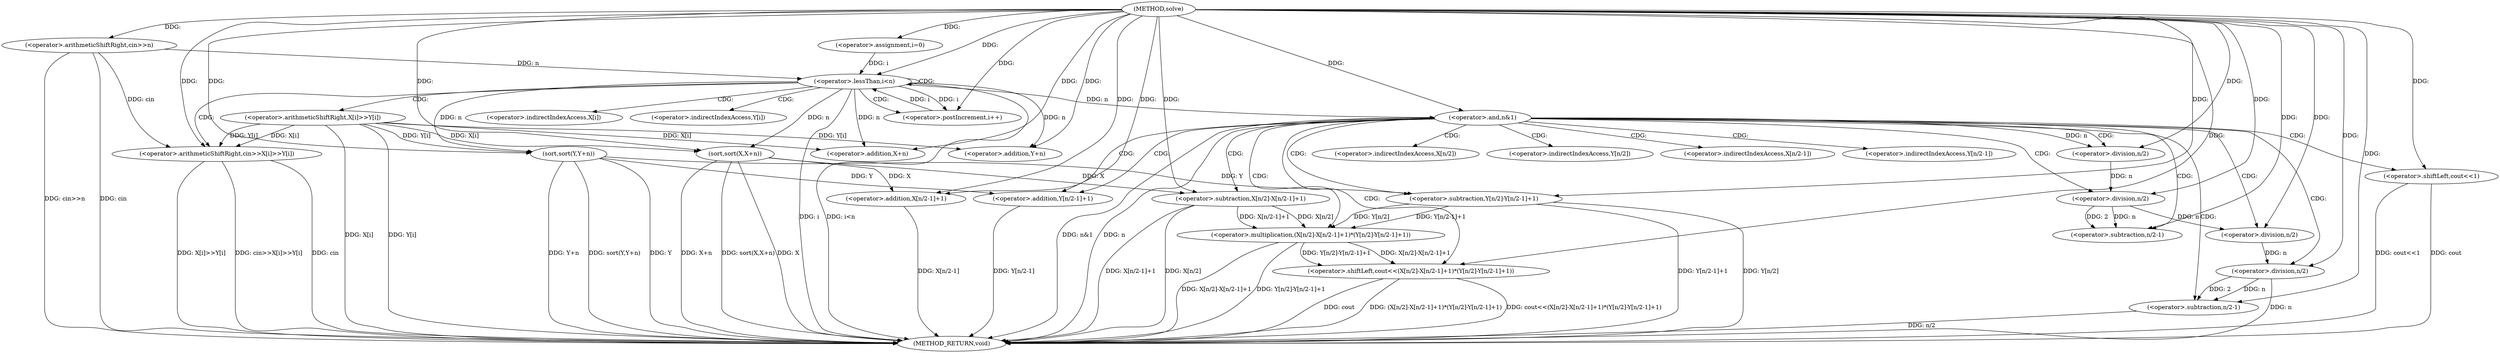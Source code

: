 digraph "solve" {  
"1000102" [label = "(METHOD,solve)" ]
"1000180" [label = "(METHOD_RETURN,void)" ]
"1000105" [label = "(<operator>.arithmeticShiftRight,cin>>n)" ]
"1000129" [label = "(sort,sort(X,X+n))" ]
"1000134" [label = "(sort,sort(Y,Y+n))" ]
"1000112" [label = "(<operator>.assignment,i=0)" ]
"1000115" [label = "(<operator>.lessThan,i<n)" ]
"1000118" [label = "(<operator>.postIncrement,i++)" ]
"1000120" [label = "(<operator>.arithmeticShiftRight,cin>>X[i]>>Y[i])" ]
"1000140" [label = "(<operator>.and,n&1)" ]
"1000143" [label = "(<operator>.shiftLeft,cout<<1)" ]
"1000131" [label = "(<operator>.addition,X+n)" ]
"1000136" [label = "(<operator>.addition,Y+n)" ]
"1000147" [label = "(<operator>.shiftLeft,cout<<(X[n/2]-X[n/2-1]+1)*(Y[n/2]-Y[n/2-1]+1))" ]
"1000122" [label = "(<operator>.arithmeticShiftRight,X[i]>>Y[i])" ]
"1000149" [label = "(<operator>.multiplication,(X[n/2]-X[n/2-1]+1)*(Y[n/2]-Y[n/2-1]+1))" ]
"1000150" [label = "(<operator>.subtraction,X[n/2]-X[n/2-1]+1)" ]
"1000165" [label = "(<operator>.subtraction,Y[n/2]-Y[n/2-1]+1)" ]
"1000156" [label = "(<operator>.addition,X[n/2-1]+1)" ]
"1000171" [label = "(<operator>.addition,Y[n/2-1]+1)" ]
"1000153" [label = "(<operator>.division,n/2)" ]
"1000168" [label = "(<operator>.division,n/2)" ]
"1000159" [label = "(<operator>.subtraction,n/2-1)" ]
"1000174" [label = "(<operator>.subtraction,n/2-1)" ]
"1000160" [label = "(<operator>.division,n/2)" ]
"1000175" [label = "(<operator>.division,n/2)" ]
"1000123" [label = "(<operator>.indirectIndexAccess,X[i])" ]
"1000126" [label = "(<operator>.indirectIndexAccess,Y[i])" ]
"1000151" [label = "(<operator>.indirectIndexAccess,X[n/2])" ]
"1000166" [label = "(<operator>.indirectIndexAccess,Y[n/2])" ]
"1000157" [label = "(<operator>.indirectIndexAccess,X[n/2-1])" ]
"1000172" [label = "(<operator>.indirectIndexAccess,Y[n/2-1])" ]
  "1000105" -> "1000180"  [ label = "DDG: cin"] 
  "1000105" -> "1000180"  [ label = "DDG: cin>>n"] 
  "1000115" -> "1000180"  [ label = "DDG: i"] 
  "1000115" -> "1000180"  [ label = "DDG: i<n"] 
  "1000129" -> "1000180"  [ label = "DDG: X"] 
  "1000129" -> "1000180"  [ label = "DDG: X+n"] 
  "1000129" -> "1000180"  [ label = "DDG: sort(X,X+n)"] 
  "1000134" -> "1000180"  [ label = "DDG: Y"] 
  "1000134" -> "1000180"  [ label = "DDG: Y+n"] 
  "1000134" -> "1000180"  [ label = "DDG: sort(Y,Y+n)"] 
  "1000140" -> "1000180"  [ label = "DDG: n"] 
  "1000140" -> "1000180"  [ label = "DDG: n&1"] 
  "1000147" -> "1000180"  [ label = "DDG: cout"] 
  "1000150" -> "1000180"  [ label = "DDG: X[n/2]"] 
  "1000156" -> "1000180"  [ label = "DDG: X[n/2-1]"] 
  "1000150" -> "1000180"  [ label = "DDG: X[n/2-1]+1"] 
  "1000149" -> "1000180"  [ label = "DDG: X[n/2]-X[n/2-1]+1"] 
  "1000165" -> "1000180"  [ label = "DDG: Y[n/2]"] 
  "1000175" -> "1000180"  [ label = "DDG: n"] 
  "1000174" -> "1000180"  [ label = "DDG: n/2"] 
  "1000171" -> "1000180"  [ label = "DDG: Y[n/2-1]"] 
  "1000165" -> "1000180"  [ label = "DDG: Y[n/2-1]+1"] 
  "1000149" -> "1000180"  [ label = "DDG: Y[n/2]-Y[n/2-1]+1"] 
  "1000147" -> "1000180"  [ label = "DDG: (X[n/2]-X[n/2-1]+1)*(Y[n/2]-Y[n/2-1]+1)"] 
  "1000147" -> "1000180"  [ label = "DDG: cout<<(X[n/2]-X[n/2-1]+1)*(Y[n/2]-Y[n/2-1]+1)"] 
  "1000143" -> "1000180"  [ label = "DDG: cout"] 
  "1000143" -> "1000180"  [ label = "DDG: cout<<1"] 
  "1000120" -> "1000180"  [ label = "DDG: cin"] 
  "1000122" -> "1000180"  [ label = "DDG: X[i]"] 
  "1000122" -> "1000180"  [ label = "DDG: Y[i]"] 
  "1000120" -> "1000180"  [ label = "DDG: X[i]>>Y[i]"] 
  "1000120" -> "1000180"  [ label = "DDG: cin>>X[i]>>Y[i]"] 
  "1000102" -> "1000105"  [ label = "DDG: "] 
  "1000102" -> "1000112"  [ label = "DDG: "] 
  "1000122" -> "1000129"  [ label = "DDG: X[i]"] 
  "1000102" -> "1000129"  [ label = "DDG: "] 
  "1000115" -> "1000129"  [ label = "DDG: n"] 
  "1000122" -> "1000134"  [ label = "DDG: Y[i]"] 
  "1000102" -> "1000134"  [ label = "DDG: "] 
  "1000115" -> "1000134"  [ label = "DDG: n"] 
  "1000112" -> "1000115"  [ label = "DDG: i"] 
  "1000118" -> "1000115"  [ label = "DDG: i"] 
  "1000102" -> "1000115"  [ label = "DDG: "] 
  "1000105" -> "1000115"  [ label = "DDG: n"] 
  "1000115" -> "1000118"  [ label = "DDG: i"] 
  "1000102" -> "1000118"  [ label = "DDG: "] 
  "1000105" -> "1000120"  [ label = "DDG: cin"] 
  "1000102" -> "1000120"  [ label = "DDG: "] 
  "1000122" -> "1000120"  [ label = "DDG: X[i]"] 
  "1000122" -> "1000120"  [ label = "DDG: Y[i]"] 
  "1000122" -> "1000131"  [ label = "DDG: X[i]"] 
  "1000102" -> "1000131"  [ label = "DDG: "] 
  "1000115" -> "1000131"  [ label = "DDG: n"] 
  "1000122" -> "1000136"  [ label = "DDG: Y[i]"] 
  "1000102" -> "1000136"  [ label = "DDG: "] 
  "1000115" -> "1000136"  [ label = "DDG: n"] 
  "1000102" -> "1000140"  [ label = "DDG: "] 
  "1000115" -> "1000140"  [ label = "DDG: n"] 
  "1000102" -> "1000143"  [ label = "DDG: "] 
  "1000102" -> "1000147"  [ label = "DDG: "] 
  "1000149" -> "1000147"  [ label = "DDG: Y[n/2]-Y[n/2-1]+1"] 
  "1000149" -> "1000147"  [ label = "DDG: X[n/2]-X[n/2-1]+1"] 
  "1000150" -> "1000149"  [ label = "DDG: X[n/2-1]+1"] 
  "1000150" -> "1000149"  [ label = "DDG: X[n/2]"] 
  "1000165" -> "1000149"  [ label = "DDG: Y[n/2-1]+1"] 
  "1000165" -> "1000149"  [ label = "DDG: Y[n/2]"] 
  "1000129" -> "1000150"  [ label = "DDG: X"] 
  "1000102" -> "1000150"  [ label = "DDG: "] 
  "1000134" -> "1000165"  [ label = "DDG: Y"] 
  "1000102" -> "1000165"  [ label = "DDG: "] 
  "1000129" -> "1000156"  [ label = "DDG: X"] 
  "1000102" -> "1000156"  [ label = "DDG: "] 
  "1000134" -> "1000171"  [ label = "DDG: Y"] 
  "1000102" -> "1000171"  [ label = "DDG: "] 
  "1000140" -> "1000153"  [ label = "DDG: n"] 
  "1000102" -> "1000153"  [ label = "DDG: "] 
  "1000160" -> "1000168"  [ label = "DDG: n"] 
  "1000102" -> "1000168"  [ label = "DDG: "] 
  "1000160" -> "1000159"  [ label = "DDG: 2"] 
  "1000160" -> "1000159"  [ label = "DDG: n"] 
  "1000102" -> "1000159"  [ label = "DDG: "] 
  "1000175" -> "1000174"  [ label = "DDG: n"] 
  "1000175" -> "1000174"  [ label = "DDG: 2"] 
  "1000102" -> "1000174"  [ label = "DDG: "] 
  "1000153" -> "1000160"  [ label = "DDG: n"] 
  "1000102" -> "1000160"  [ label = "DDG: "] 
  "1000168" -> "1000175"  [ label = "DDG: n"] 
  "1000102" -> "1000175"  [ label = "DDG: "] 
  "1000115" -> "1000118"  [ label = "CDG: "] 
  "1000115" -> "1000122"  [ label = "CDG: "] 
  "1000115" -> "1000120"  [ label = "CDG: "] 
  "1000115" -> "1000126"  [ label = "CDG: "] 
  "1000115" -> "1000123"  [ label = "CDG: "] 
  "1000115" -> "1000115"  [ label = "CDG: "] 
  "1000140" -> "1000153"  [ label = "CDG: "] 
  "1000140" -> "1000174"  [ label = "CDG: "] 
  "1000140" -> "1000156"  [ label = "CDG: "] 
  "1000140" -> "1000150"  [ label = "CDG: "] 
  "1000140" -> "1000166"  [ label = "CDG: "] 
  "1000140" -> "1000165"  [ label = "CDG: "] 
  "1000140" -> "1000157"  [ label = "CDG: "] 
  "1000140" -> "1000172"  [ label = "CDG: "] 
  "1000140" -> "1000149"  [ label = "CDG: "] 
  "1000140" -> "1000168"  [ label = "CDG: "] 
  "1000140" -> "1000143"  [ label = "CDG: "] 
  "1000140" -> "1000159"  [ label = "CDG: "] 
  "1000140" -> "1000175"  [ label = "CDG: "] 
  "1000140" -> "1000147"  [ label = "CDG: "] 
  "1000140" -> "1000151"  [ label = "CDG: "] 
  "1000140" -> "1000160"  [ label = "CDG: "] 
  "1000140" -> "1000171"  [ label = "CDG: "] 
}

